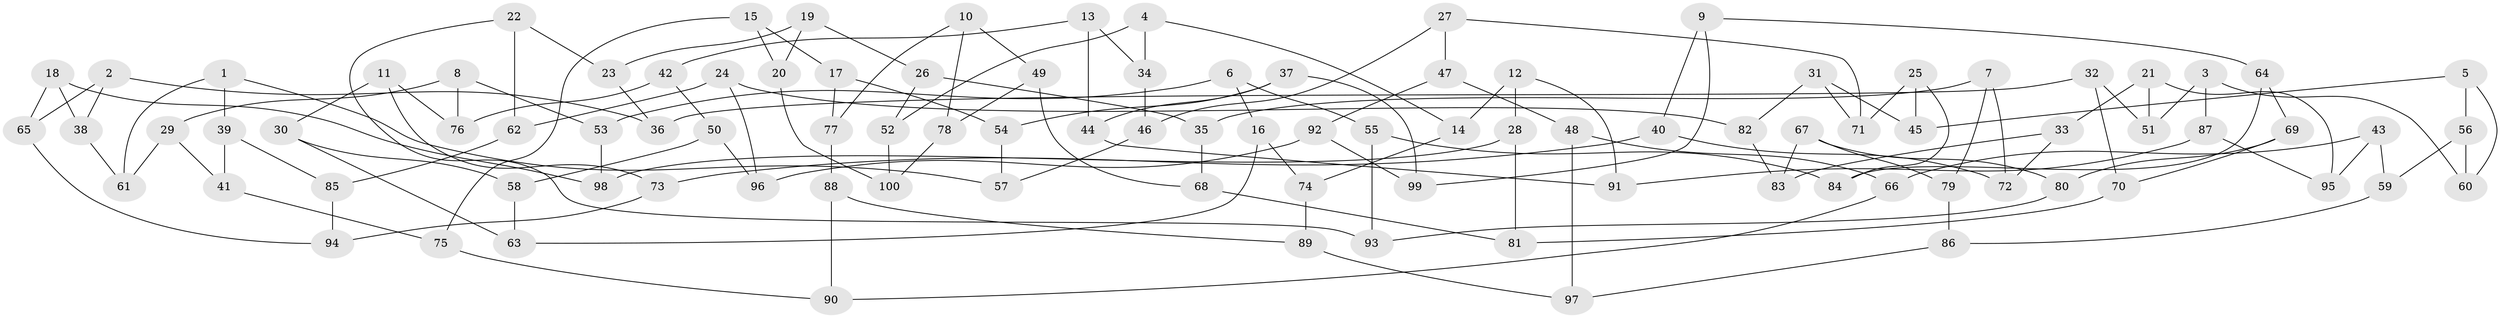 // Generated by graph-tools (version 1.1) at 2025/11/02/21/25 10:11:15]
// undirected, 100 vertices, 150 edges
graph export_dot {
graph [start="1"]
  node [color=gray90,style=filled];
  1;
  2;
  3;
  4;
  5;
  6;
  7;
  8;
  9;
  10;
  11;
  12;
  13;
  14;
  15;
  16;
  17;
  18;
  19;
  20;
  21;
  22;
  23;
  24;
  25;
  26;
  27;
  28;
  29;
  30;
  31;
  32;
  33;
  34;
  35;
  36;
  37;
  38;
  39;
  40;
  41;
  42;
  43;
  44;
  45;
  46;
  47;
  48;
  49;
  50;
  51;
  52;
  53;
  54;
  55;
  56;
  57;
  58;
  59;
  60;
  61;
  62;
  63;
  64;
  65;
  66;
  67;
  68;
  69;
  70;
  71;
  72;
  73;
  74;
  75;
  76;
  77;
  78;
  79;
  80;
  81;
  82;
  83;
  84;
  85;
  86;
  87;
  88;
  89;
  90;
  91;
  92;
  93;
  94;
  95;
  96;
  97;
  98;
  99;
  100;
  1 -- 57;
  1 -- 61;
  1 -- 39;
  2 -- 65;
  2 -- 36;
  2 -- 38;
  3 -- 60;
  3 -- 51;
  3 -- 87;
  4 -- 14;
  4 -- 52;
  4 -- 34;
  5 -- 45;
  5 -- 60;
  5 -- 56;
  6 -- 53;
  6 -- 16;
  6 -- 55;
  7 -- 35;
  7 -- 72;
  7 -- 79;
  8 -- 53;
  8 -- 76;
  8 -- 29;
  9 -- 99;
  9 -- 64;
  9 -- 40;
  10 -- 78;
  10 -- 49;
  10 -- 77;
  11 -- 76;
  11 -- 30;
  11 -- 73;
  12 -- 28;
  12 -- 14;
  12 -- 91;
  13 -- 34;
  13 -- 44;
  13 -- 42;
  14 -- 74;
  15 -- 17;
  15 -- 20;
  15 -- 75;
  16 -- 74;
  16 -- 63;
  17 -- 54;
  17 -- 77;
  18 -- 98;
  18 -- 65;
  18 -- 38;
  19 -- 20;
  19 -- 23;
  19 -- 26;
  20 -- 100;
  21 -- 33;
  21 -- 95;
  21 -- 51;
  22 -- 93;
  22 -- 23;
  22 -- 62;
  23 -- 36;
  24 -- 82;
  24 -- 62;
  24 -- 96;
  25 -- 45;
  25 -- 84;
  25 -- 71;
  26 -- 52;
  26 -- 35;
  27 -- 46;
  27 -- 71;
  27 -- 47;
  28 -- 98;
  28 -- 81;
  29 -- 41;
  29 -- 61;
  30 -- 63;
  30 -- 58;
  31 -- 82;
  31 -- 71;
  31 -- 45;
  32 -- 36;
  32 -- 70;
  32 -- 51;
  33 -- 83;
  33 -- 72;
  34 -- 46;
  35 -- 68;
  37 -- 44;
  37 -- 54;
  37 -- 99;
  38 -- 61;
  39 -- 41;
  39 -- 85;
  40 -- 72;
  40 -- 73;
  41 -- 75;
  42 -- 76;
  42 -- 50;
  43 -- 59;
  43 -- 95;
  43 -- 66;
  44 -- 91;
  46 -- 57;
  47 -- 48;
  47 -- 92;
  48 -- 66;
  48 -- 97;
  49 -- 68;
  49 -- 78;
  50 -- 58;
  50 -- 96;
  52 -- 100;
  53 -- 98;
  54 -- 57;
  55 -- 84;
  55 -- 93;
  56 -- 59;
  56 -- 60;
  58 -- 63;
  59 -- 86;
  62 -- 85;
  64 -- 84;
  64 -- 69;
  65 -- 94;
  66 -- 90;
  67 -- 80;
  67 -- 83;
  67 -- 79;
  68 -- 81;
  69 -- 80;
  69 -- 70;
  70 -- 81;
  73 -- 94;
  74 -- 89;
  75 -- 90;
  77 -- 88;
  78 -- 100;
  79 -- 86;
  80 -- 93;
  82 -- 83;
  85 -- 94;
  86 -- 97;
  87 -- 91;
  87 -- 95;
  88 -- 89;
  88 -- 90;
  89 -- 97;
  92 -- 96;
  92 -- 99;
}
